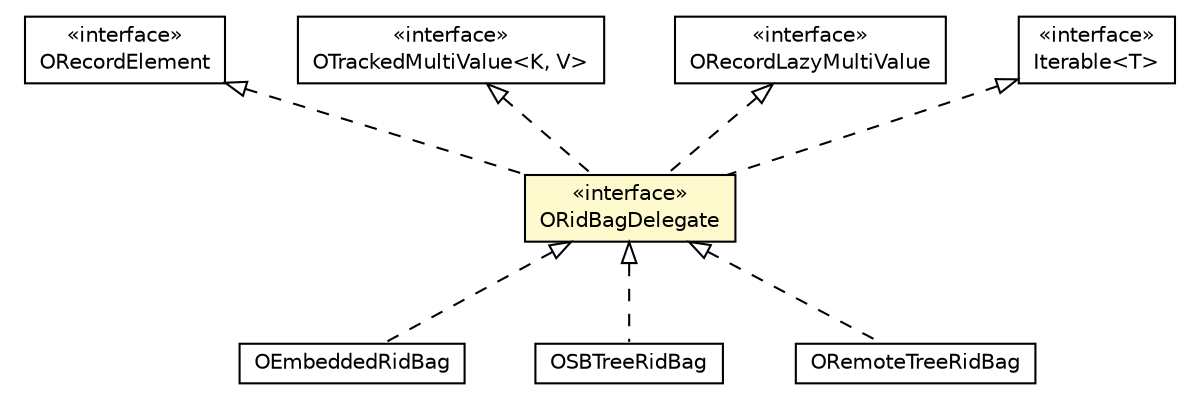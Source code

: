 #!/usr/local/bin/dot
#
# Class diagram 
# Generated by UMLGraph version R5_6-24-gf6e263 (http://www.umlgraph.org/)
#

digraph G {
	edge [fontname="Helvetica",fontsize=10,labelfontname="Helvetica",labelfontsize=10];
	node [fontname="Helvetica",fontsize=10,shape=plaintext];
	nodesep=0.25;
	ranksep=0.5;
	// com.orientechnologies.orient.core.db.record.ORecordElement
	c5851782 [label=<<table title="com.orientechnologies.orient.core.db.record.ORecordElement" border="0" cellborder="1" cellspacing="0" cellpadding="2" port="p" href="../ORecordElement.html">
		<tr><td><table border="0" cellspacing="0" cellpadding="1">
<tr><td align="center" balign="center"> &#171;interface&#187; </td></tr>
<tr><td align="center" balign="center"> ORecordElement </td></tr>
		</table></td></tr>
		</table>>, URL="../ORecordElement.html", fontname="Helvetica", fontcolor="black", fontsize=10.0];
	// com.orientechnologies.orient.core.db.record.OTrackedMultiValue<K, V>
	c5851785 [label=<<table title="com.orientechnologies.orient.core.db.record.OTrackedMultiValue" border="0" cellborder="1" cellspacing="0" cellpadding="2" port="p" href="../OTrackedMultiValue.html">
		<tr><td><table border="0" cellspacing="0" cellpadding="1">
<tr><td align="center" balign="center"> &#171;interface&#187; </td></tr>
<tr><td align="center" balign="center"> OTrackedMultiValue&lt;K, V&gt; </td></tr>
		</table></td></tr>
		</table>>, URL="../OTrackedMultiValue.html", fontname="Helvetica", fontcolor="black", fontsize=10.0];
	// com.orientechnologies.orient.core.db.record.ORecordLazyMultiValue
	c5851788 [label=<<table title="com.orientechnologies.orient.core.db.record.ORecordLazyMultiValue" border="0" cellborder="1" cellspacing="0" cellpadding="2" port="p" href="../ORecordLazyMultiValue.html">
		<tr><td><table border="0" cellspacing="0" cellpadding="1">
<tr><td align="center" balign="center"> &#171;interface&#187; </td></tr>
<tr><td align="center" balign="center"> ORecordLazyMultiValue </td></tr>
		</table></td></tr>
		</table>>, URL="../ORecordLazyMultiValue.html", fontname="Helvetica", fontcolor="black", fontsize=10.0];
	// com.orientechnologies.orient.core.db.record.ridbag.ORidBagDelegate
	c5851796 [label=<<table title="com.orientechnologies.orient.core.db.record.ridbag.ORidBagDelegate" border="0" cellborder="1" cellspacing="0" cellpadding="2" port="p" bgcolor="lemonChiffon" href="./ORidBagDelegate.html">
		<tr><td><table border="0" cellspacing="0" cellpadding="1">
<tr><td align="center" balign="center"> &#171;interface&#187; </td></tr>
<tr><td align="center" balign="center"> ORidBagDelegate </td></tr>
		</table></td></tr>
		</table>>, URL="./ORidBagDelegate.html", fontname="Helvetica", fontcolor="black", fontsize=10.0];
	// com.orientechnologies.orient.core.db.record.ridbag.embedded.OEmbeddedRidBag
	c5851798 [label=<<table title="com.orientechnologies.orient.core.db.record.ridbag.embedded.OEmbeddedRidBag" border="0" cellborder="1" cellspacing="0" cellpadding="2" port="p" href="./embedded/OEmbeddedRidBag.html">
		<tr><td><table border="0" cellspacing="0" cellpadding="1">
<tr><td align="center" balign="center"> OEmbeddedRidBag </td></tr>
		</table></td></tr>
		</table>>, URL="./embedded/OEmbeddedRidBag.html", fontname="Helvetica", fontcolor="black", fontsize=10.0];
	// com.orientechnologies.orient.core.storage.ridbag.sbtree.OSBTreeRidBag
	c5852977 [label=<<table title="com.orientechnologies.orient.core.storage.ridbag.sbtree.OSBTreeRidBag" border="0" cellborder="1" cellspacing="0" cellpadding="2" port="p" href="../../../storage/ridbag/sbtree/OSBTreeRidBag.html">
		<tr><td><table border="0" cellspacing="0" cellpadding="1">
<tr><td align="center" balign="center"> OSBTreeRidBag </td></tr>
		</table></td></tr>
		</table>>, URL="../../../storage/ridbag/sbtree/OSBTreeRidBag.html", fontname="Helvetica", fontcolor="black", fontsize=10.0];
	// com.orientechnologies.orient.core.storage.ridbag.ORemoteTreeRidBag
	c5852988 [label=<<table title="com.orientechnologies.orient.core.storage.ridbag.ORemoteTreeRidBag" border="0" cellborder="1" cellspacing="0" cellpadding="2" port="p" href="../../../storage/ridbag/ORemoteTreeRidBag.html">
		<tr><td><table border="0" cellspacing="0" cellpadding="1">
<tr><td align="center" balign="center"> ORemoteTreeRidBag </td></tr>
		</table></td></tr>
		</table>>, URL="../../../storage/ridbag/ORemoteTreeRidBag.html", fontname="Helvetica", fontcolor="black", fontsize=10.0];
	//com.orientechnologies.orient.core.db.record.ridbag.ORidBagDelegate implements java.lang.Iterable<T>
	c5854275:p -> c5851796:p [dir=back,arrowtail=empty,style=dashed];
	//com.orientechnologies.orient.core.db.record.ridbag.ORidBagDelegate implements com.orientechnologies.orient.core.db.record.ORecordLazyMultiValue
	c5851788:p -> c5851796:p [dir=back,arrowtail=empty,style=dashed];
	//com.orientechnologies.orient.core.db.record.ridbag.ORidBagDelegate implements com.orientechnologies.orient.core.db.record.OTrackedMultiValue<K, V>
	c5851785:p -> c5851796:p [dir=back,arrowtail=empty,style=dashed];
	//com.orientechnologies.orient.core.db.record.ridbag.ORidBagDelegate implements com.orientechnologies.orient.core.db.record.ORecordElement
	c5851782:p -> c5851796:p [dir=back,arrowtail=empty,style=dashed];
	//com.orientechnologies.orient.core.db.record.ridbag.embedded.OEmbeddedRidBag implements com.orientechnologies.orient.core.db.record.ridbag.ORidBagDelegate
	c5851796:p -> c5851798:p [dir=back,arrowtail=empty,style=dashed];
	//com.orientechnologies.orient.core.storage.ridbag.sbtree.OSBTreeRidBag implements com.orientechnologies.orient.core.db.record.ridbag.ORidBagDelegate
	c5851796:p -> c5852977:p [dir=back,arrowtail=empty,style=dashed];
	//com.orientechnologies.orient.core.storage.ridbag.ORemoteTreeRidBag implements com.orientechnologies.orient.core.db.record.ridbag.ORidBagDelegate
	c5851796:p -> c5852988:p [dir=back,arrowtail=empty,style=dashed];
	// java.lang.Iterable<T>
	c5854275 [label=<<table title="java.lang.Iterable" border="0" cellborder="1" cellspacing="0" cellpadding="2" port="p" href="http://java.sun.com/j2se/1.4.2/docs/api/java/lang/Iterable.html">
		<tr><td><table border="0" cellspacing="0" cellpadding="1">
<tr><td align="center" balign="center"> &#171;interface&#187; </td></tr>
<tr><td align="center" balign="center"> Iterable&lt;T&gt; </td></tr>
		</table></td></tr>
		</table>>, URL="http://java.sun.com/j2se/1.4.2/docs/api/java/lang/Iterable.html", fontname="Helvetica", fontcolor="black", fontsize=10.0];
}

